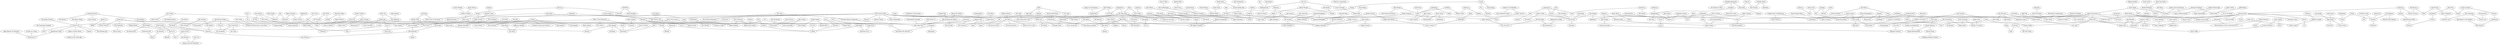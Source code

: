 strict graph layer1 {
	graph [name=layer1];
	node [label="\N"];
	1949	[label=Stereophonics,
		level=2,
		weight=766218.0];
	2357	[label=Travis,
		level=2,
		weight=871865.0];
	1949 -- 2357	[level=2,
		weight=90.0];
	2221	[label="The Pussycat Dolls",
		weight=538598.0];
	108	[label=Anastacia,
		weight=391929.0];
	2221 -- 108	[level=1,
		weight=90.0];
	358	[label="Britney Spears",
		level=1,
		weight=1022718.0];
	2221 -- 358	[level=1,
		weight=90.0];
	253	[label=Beyoncé,
		level=2,
		weight=806626.0];
	2221 -- 253	[level=1,
		weight=90.0];
	1730	[label=Rihanna,
		level=1,
		weight=990964.0];
	2221 -- 1730	[level=1,
		weight=90.0];
	1508	[label="Nelly Furtado",
		level=1,
		weight=1092709.0];
	2221 -- 1508	[level=1,
		weight=90.0];
	1164	[label="Katy Perry",
		level=2,
		weight=573653.0];
	2221 -- 1164	[level=1,
		weight=90.0];
	1642	[label=Pink,
		level=2,
		weight=748518.0];
	2221 -- 1642	[level=1,
		weight=90.0];
	1498	[label="Natasha Bedingfield",
		level=2,
		weight=634312.0];
	2221 -- 1498	[level=1,
		weight=90.0];
	1581	[label="P!nk",
		weight=293683.0];
	2221 -- 1581	[level=1,
		weight=90.0];
	1218	[label="Lady GaGa",
		weight=461534.0];
	2221 -- 1218	[level=1,
		weight=90.0];
	1181	[label="Keri Hilson",
		weight=102343.0];
	2221 -- 1181	[level=1,
		weight=90.0];
	1143	[label="Justin Timberlake",
		level=1,
		weight=972050.0];
	2221 -- 1143	[level=1,
		weight=90.0];
	1474	[label=Muse,
		level=1,
		weight=1629255.0];
	1648	[label=Placebo,
		level=1,
		weight=1310676.0];
	1474 -- 1648	[level=1,
		weight=90.0];
	341	[label="Boys Noize",
		weight=207586.0];
	1442	[label=Modeselektor,
		weight=137860.0];
	341 -- 1442	[level=1,
		weight=90.0];
	390	[label="Calvin Harris",
		weight=264959.0];
	341 -- 390	[level=1,
		weight=90.0];
	1297	[label="Lou Reed",
		level=2,
		weight=592004.0];
	1601	[label="Patti Smith",
		weight=301715.0];
	1297 -- 1601	[level=2,
		weight=90.0];
	600	[label="Dexter Gordon",
		weight=123712.0];
	1092	[label="John Coltrane",
		weight=378942.0];
	600 -- 1092	[level=2,
		weight=90.0];
	1935	[label="Stan Getz",
		weight=206505.0];
	600 -- 1935	[level=2,
		weight=90.0];
	1489	[label="N*E*R*D",
		weight=460984.0];
	882	[label="Gnarls Barkley",
		level=2,
		weight=658504.0];
	1489 -- 882	[level=2,
		weight=90.0];
	1637	[label=Pharrell,
		weight=193144.0];
	1489 -- 1637	[level=2,
		weight=90.0];
	1028	[label="James Blunt",
		level=2,
		weight=873851.0];
	1417	[label=Mika,
		level=2,
		weight=692106.0];
	1028 -- 1417	[level=2,
		weight=90.0];
	1349	[label="Maroon 5",
		level=1,
		weight=1083002.0];
	1028 -- 1349	[level=2,
		weight=90.0];
	2402	[label="Van Morrison",
		level=2,
		weight=650090.0];
	1505	[label="Neil Young",
		level=2,
		weight=675838.0];
	2402 -- 1505	[level=2,
		weight=90.0];
	312	[label="Bob Dylan",
		level=1,
		weight=1228317.0];
	2402 -- 312	[level=1,
		weight=90.0];
	323	[label="Bonnie Raitt",
		weight=156706.0];
	2402 -- 323	[level=1,
		weight=90.0];
	1580	[label="Ozzy Osbourne",
		level=2,
		weight=616696.0];
	278	[label="Black Label Society",
		weight=240041.0];
	1580 -- 278	[level=2,
		weight=90.0];
	281	[label="Black Sabbath",
		level=2,
		weight=875812.0];
	1580 -- 281	[level=2,
		weight=90.0];
	2449	[label="will.i.am",
		weight=152853.0];
	782	[label=Fergie,
		level=2,
		weight=624584.0];
	2449 -- 782	[level=2,
		weight=90.0];
	2449 -- 1637	[level=2,
		weight=90.0];
	1546	[label="Nouvelle Vague",
		weight=442788.0];
	226	[label="Bebel Gilberto",
		weight=276618.0];
	1546 -- 226	[level=2,
		weight=90.0];
	395	[label=Camille,
		weight=202716.0];
	1546 -- 395	[level=2,
		weight=90.0];
	349	[label="Breaking Benjamin",
		level=2,
		weight=568249.0];
	548	[label=Daughtry,
		weight=206038.0];
	349 -- 548	[level=1,
		weight=90.0];
	621	[label=Disturbed,
		level=2,
		weight=737699.0];
	349 -- 621	[level=1,
		weight=90.0];
	14	[label="30 Seconds to Mars",
		level=2,
		weight=723734.0];
	349 -- 14	[level=2,
		weight=90.0];
	1589	[label=Pantera,
		level=2,
		weight=552590.0];
	1589 -- 278	[level=2,
		weight=90.0];
	1084	[label="Joe Cocker",
		weight=419628.0];
	455	[label="Chris Rea",
		weight=230694.0];
	1084 -- 455	[level=1,
		weight=90.0];
	2237	[label="The Rolling Stones",
		level=1,
		weight=1461018.0];
	1084 -- 2237	[level=1,
		weight=90.0];
	616	[label="Dire Straits",
		level=2,
		weight=848984.0];
	1084 -- 616	[level=2,
		weight=90.0];
	2491	[label="Zoot Woman",
		weight=129361.0];
	1285	[label="Lo-Fi-Fnk",
		weight=147035.0];
	2491 -- 1285	[level=2,
		weight=90.0];
	741	[label="Erlend Øye",
		weight=175918.0];
	2491 -- 741	[level=2,
		weight=90.0];
	2275	[label="The Undertones",
		weight=159626.0];
	2258	[label="The Stranglers",
		weight=307861.0];
	2275 -- 2258	[level=1,
		weight=90.0];
	2092	[label="The Clash",
		level=1,
		weight=1019250.0];
	2275 -- 2092	[level=1,
		weight=90.0];
	1101	[label="John Mayer",
		level=2,
		weight=788419.0];
	1142	[label="Justin Nozuka",
		weight=107972.0];
	1101 -- 1142	[level=2,
		weight=70.0];
	2489	[label="Zero 7",
		level=2,
		weight=784822.0];
	1848	[label=Sia,
		level=2,
		weight=548364.0];
	2489 -- 1848	[level=2,
		weight=90.0];
	1643	[label="Pink Floyd",
		level=1,
		weight=1362391.0];
	2120	[label="The Doors",
		level=1,
		weight=1209838.0];
	1643 -- 2120	[level=1,
		weight=90.0];
	290	[label="blink-182",
		level=1,
		weight=1110300.0];
	2478	[label=Yellowcard,
		level=2,
		weight=638817.0];
	290 -- 2478	[level=1,
		weight=90.0];
	2201	[label="The Offspring",
		level=1,
		weight=1081707.0];
	290 -- 2201	[level=1,
		weight=90.0];
	1657	[label=Portishead,
		level=1,
		weight=1005250.0];
	2014	[label=Télépopmusik,
		weight=477590.0];
	1657 -- 2014	[level=1,
		weight=90.0];
	1541	[label="Norah Jones",
		level=1,
		weight=904642.0];
	496	[label="Corinne Bailey Rae",
		weight=468718.0];
	1541 -- 496	[level=1,
		weight=90.0];
	601	[label="Diana Krall",
		weight=434828.0];
	1541 -- 601	[level=2,
		weight=90.0];
	2085	[label="The Cardigans",
		level=2,
		weight=804033.0];
	1496	[label="Natalie Imbruglia",
		level=2,
		weight=556836.0];
	2085 -- 1496	[level=2,
		weight=70.0];
	2328	[label="Tina Turner",
		weight=366221.0];
	108 -- 2328	[level=1,
		weight=90.0];
	919	[label="Gus Gus",
		weight=250162.0];
	1704	[label="Róisín Murphy",
		weight=218622.0];
	919 -- 1704	[level=1,
		weight=90.0];
	919 -- 2014	[level=1,
		weight=90.0];
	909	[label="Groove Armada",
		level=2,
		weight=691987.0];
	919 -- 909	[level=1,
		weight=90.0];
	584	[label=Delerium,
		weight=386388.0];
	727	[label=Enigma,
		weight=522554.0];
	584 -- 727	[level=2,
		weight=90.0];
	2450	[label="William Orbit",
		weight=174442.0];
	584 -- 2450	[level=2,
		weight=90.0];
	1315	[label="Machine Head",
		weight=314244.0];
	1396	[label=Metallica,
		level=1,
		weight=1334527.0];
	1315 -- 1396	[level=1,
		weight=90.0];
	776	[label="Fear Factory",
		weight=307880.0];
	1315 -- 776	[level=1,
		weight=90.0];
	2196	[label="The Music",
		weight=190820.0];
	583	[label=Delays,
		weight=163965.0];
	2196 -- 583	[level=1,
		weight=90.0];
	2281	[label="The Verve",
		level=1,
		weight=923596.0];
	2196 -- 2281	[level=1,
		weight=90.0];
	1855	[label="Simon & Garfunkel",
		level=1,
		weight=945402.0];
	1610	[label="Paul Simon",
		weight=432872.0];
	1855 -- 1610	[level=1,
		weight=90.0];
	1193	[label="Kings of Convenience",
		level=2,
		weight=549526.0];
	1193 -- 741	[level=2,
		weight=90.0];
	546	[label="Dashboard Confessional",
		level=2,
		weight=670986.0];
	1818	[label="Secondhand Serenade",
		weight=124425.0];
	546 -- 1818	[level=2,
		weight=90.0];
	1986	[label=Supergrass,
		weight=485340.0];
	1674	[label=Pulp,
		weight=506107.0];
	1986 -- 1674	[level=2,
		weight=90.0];
	890	[label=Gomez,
		weight=267407.0];
	1986 -- 890	[level=1,
		weight=90.0];
	307	[label=Blur,
		level=1,
		weight=1219073.0];
	1986 -- 307	[level=1,
		weight=90.0];
	970	[label="Hot Hot Heat",
		level=2,
		weight=559139.0];
	2432	[label="We Are Scientists",
		level=2,
		weight=638660.0];
	970 -- 2432	[level=2,
		weight=90.0];
	1964	[label="Stone Temple Pilots",
		level=2,
		weight=579745.0];
	74	[label="Alice in Chains",
		level=2,
		weight=629040.0];
	1964 -- 74	[level=2,
		weight=90.0];
	506	[label=Cream,
		level=2,
		weight=651068.0];
	1055	[label="Jefferson Airplane",
		weight=542912.0];
	506 -- 1055	[level=1,
		weight=90.0];
	2296	[label="The Yardbirds",
		weight=344095.0];
	506 -- 2296	[level=1,
		weight=90.0];
	1071	[label="Jimi Hendrix",
		level=1,
		weight=1088057.0];
	506 -- 1071	[level=1,
		weight=90.0];
	508	[label="Creedence Clearwater Revival",
		level=2,
		weight=809196.0];
	506 -- 508	[level=2,
		weight=90.0];
	739	[label="Eric Clapton",
		level=1,
		weight=989627.0];
	506 -- 739	[level=1,
		weight=90.0];
	1241	[label="Led Zeppelin",
		level=1,
		weight=1267330.0];
	506 -- 1241	[level=1,
		weight=90.0];
	1647	[label="PJ Harvey",
		level=2,
		weight=711575.0];
	2346	[label="Tori Amos",
		level=2,
		weight=698337.0];
	1647 -- 2346	[level=2,
		weight=90.0];
	798	[label="Fleetwood Mac",
		level=2,
		weight=675635.0];
	943	[label=Heart,
		weight=330911.0];
	798 -- 943	[level=2,
		weight=90.0];
	2292	[label="The Who",
		level=1,
		weight=1115061.0];
	2292 -- 2296	[level=1,
		weight=90.0];
	579	[label="Def Leppard",
		weight=386528.0];
	1810	[label=Scorpions,
		level=2,
		weight=597146.0];
	579 -- 1810	[level=2,
		weight=90.0];
	321	[label="Bon Jovi",
		level=2,
		weight=858344.0];
	579 -- 321	[level=1,
		weight=90.0];
	41	[label=Aerosmith,
		level=1,
		weight=1167673.0];
	579 -- 41	[level=1,
		weight=90.0];
	654	[label=Dragonette,
		weight=138001.0];
	2271	[label="The Ting Tings",
		level=2,
		weight=553469.0];
	654 -- 2271	[level=2,
		weight=90.0];
	654 -- 1285	[level=2,
		weight=90.0];
	2132	[label="The Feeling",
		weight=291405.0];
	87	[label=Alphabeat,
		weight=204174.0];
	2132 -- 87	[level=1,
		weight=90.0];
	2300	[label="The Zutons",
		weight=418529.0];
	2132 -- 2300	[level=1,
		weight=90.0];
	2474	[label="Yeah Yeah Yeahs",
		level=1,
		weight=991497.0];
	294	[label="Blonde Redhead",
		weight=405217.0];
	2474 -- 294	[level=1,
		weight=90.0];
	689	[label=Eels,
		level=2,
		weight=717871.0];
	689 -- 890	[level=2,
		weight=90.0];
	2079	[label="The Bravery",
		level=2,
		weight=603476.0];
	293	[label="Bloc Party",
		level=1,
		weight=1280409.0];
	2079 -- 293	[level=2,
		weight=90.0];
	1363	[label="Matchbox Twenty",
		level=2,
		weight=570024.0];
	1363 -- 1349	[level=2,
		weight=90.0];
	1278	[label=Live,
		weight=509553.0];
	1363 -- 1278	[level=2,
		weight=90.0];
	1706	[label=Reamonn,
		weight=196349.0];
	1248	[label="Lenny Kravitz",
		level=2,
		weight=800370.0];
	1706 -- 1248	[level=1,
		weight=90.0];
	1269	[label=Liquido,
		weight=114913.0];
	1706 -- 1269	[level=1,
		weight=90.0];
	1983	[label="Sunrise Avenue",
		weight=181985.0];
	1706 -- 1983	[level=1,
		weight=90.0];
	861	[label="George Harrison",
		weight=399119.0];
	1098	[label="John Lennon",
		level=2,
		weight=850977.0];
	861 -- 1098	[level=2,
		weight=90.0];
	2193	[label="The Monkees",
		weight=273656.0];
	861 -- 2193	[level=1,
		weight=90.0];
	2058	[label="The Beatles",
		level=1,
		weight=1711020.0];
	861 -- 2058	[level=1,
		weight=90.0];
	2309	[label="Thom Yorke",
		weight=371639.0];
	2309 -- 1442	[level=1,
		weight=50.0];
	1686	[label=Radiohead,
		level=1,
		weight=2082607.0];
	2309 -- 1686	[level=1,
		weight=90.0];
	2438	[label="We The Kings",
		weight=128642.0];
	2039	[label="The Academy Is...",
		weight=327750.0];
	2438 -- 2039	[level=2,
		weight=90.0];
	2093	[label="The Click Five",
		weight=111724.0];
	2438 -- 2093	[level=2,
		weight=90.0];
	2171	[label="The Kinks",
		level=2,
		weight=815953.0];
	2083	[label="The Byrds",
		weight=436385.0];
	2171 -- 2083	[level=2,
		weight=90.0];
	1243	[label=Leftfield,
		weight=365785.0];
	1486	[label=Mylo,
		weight=420371.0];
	1243 -- 1486	[level=2,
		weight=90.0];
	1243 -- 2450	[level=2,
		weight=90.0];
	319	[label="Boney M.",
		weight=251367.0];
	27	[label=ABBA,
		level=2,
		weight=629716.0];
	319 -- 27	[level=2,
		weight=90.0];
	646	[label="Donna Summer",
		weight=285175.0];
	319 -- 646	[level=2,
		weight=90.0];
	2501	[label="Erik Satie",
		weight=233112.0];
	2498	[label="Claude Debussy",
		weight=283295.0];
	2501 -- 2498	[level=2,
		weight=90.0];
	2496	[label="Arvo Pärt",
		weight=126040.0];
	2501 -- 2496	[level=2,
		weight=90.0];
	494	[label=Coolio,
		weight=222397.0];
	448	[label=Chingy,
		weight=188408.0];
	494 -- 448	[level=1,
		weight=90.0];
	525	[label=D12,
		weight=242564.0];
	494 -- 525	[level=1,
		weight=90.0];
	1890	[label="Snoop Dogg",
		level=2,
		weight=617991.0];
	494 -- 1890	[level=2,
		weight=90.0];
	523	[label="Cyndi Lauper",
		weight=518039.0];
	1598	[label="Pat Benatar",
		weight=254208.0];
	523 -- 1598	[level=2,
		weight=90.0];
	2054	[label="The B-52's",
		weight=307010.0];
	523 -- 2054	[level=1,
		weight=90.0];
	436	[label=Cher,
		weight=373372.0];
	523 -- 436	[level=1,
		weight=90.0];
	275	[label="Black Eyed Peas",
		level=1,
		weight=957174.0];
	782 -- 275	[level=1,
		weight=90.0];
	782 -- 1508	[level=1,
		weight=90.0];
	1598 -- 943	[level=2,
		weight=90.0];
	2476	[label=Yelle,
		weight=229386.0];
	2476 -- 2271	[level=2,
		weight=90.0];
	2419	[label="Vive la Fête",
		weight=159884.0];
	2476 -- 2419	[level=2,
		weight=90.0];
	397	[label=Candlebox,
		weight=129066.0];
	397 -- 74	[level=2,
		weight=90.0];
	487	[label="Collective Soul",
		weight=380646.0];
	397 -- 487	[level=2,
		weight=90.0];
	917	[label=Guru,
		weight=125171.0];
	850	[label="Gang Starr",
		weight=267576.0];
	917 -- 850	[level=2,
		weight=90.0];
	2390	[label=Us3,
		weight=147112.0];
	917 -- 2390	[level=2,
		weight=90.0];
	1567	[label=OneRepublic,
		weight=293660.0];
	548 -- 1567	[level=1,
		weight=90.0];
	2312	[label="Three Days Grace",
		level=2,
		weight=560425.0];
	548 -- 2312	[level=2,
		weight=90.0];
	1941	[label="Static-X",
		weight=424407.0];
	1941 -- 621	[level=1,
		weight=90.0];
	1941 -- 776	[level=1,
		weight=90.0];
	1421	[label="Miles Davis",
		level=2,
		weight=609610.0];
	1092 -- 1421	[level=2,
		weight=90.0];
	1909	[label="Soul Asylum",
		weight=197627.0];
	2342	[label=Tonic,
		weight=204494.0];
	1909 -- 2342	[level=1,
		weight=90.0];
	1459	[label="Mother Love Bone",
		weight=119833.0];
	1909 -- 1459	[level=1,
		weight=90.0];
	1443	[label="Modest Mouse",
		level=1,
		weight=1082498.0];
	2242	[label="The Shins",
		level=1,
		weight=1074793.0];
	1443 -- 2242	[level=1,
		weight=90.0];
	1535	[label=Nirvana,
		level=1,
		weight=1686815.0];
	963	[label=Hole,
		weight=360592.0];
	1535 -- 963	[level=1,
		weight=90.0];
	234	[label="Belle and Sebastian",
		level=2,
		weight=830911.0];
	2186	[label="The Magic Numbers",
		weight=311402.0];
	234 -- 2186	[level=2,
		weight=90.0];
	650	[label=Donovan,
		weight=329147.0];
	2083 -- 650	[level=2,
		weight=90.0];
	809	[label="Fool's Garden",
		weight=182806.0];
	809 -- 2357	[level=1,
		weight=90.0];
	672	[label="Eagle-Eye Cherry",
		weight=300539.0];
	809 -- 672	[level=1,
		weight=90.0];
	1832	[label=Shakira,
		level=2,
		weight=599218.0];
	1058	[label="Jennifer Lopez",
		level=2,
		weight=570845.0];
	1832 -- 1058	[level=2,
		weight=90.0];
	171	[label="Astrud Gilberto",
		weight=230331.0];
	1935 -- 171	[level=2,
		weight=90.0];
	810	[label=Foreigner,
		weight=450712.0];
	977	[label="Huey Lewis & The News",
		weight=153295.0];
	810 -- 977	[level=2,
		weight=90.0];
	301	[label="Blue Öyster Cult",
		weight=371161.0];
	810 -- 301	[level=2,
		weight=90.0];
	1663	[label=Prince,
		level=2,
		weight=664339.0];
	1248 -- 1663	[level=2,
		weight=90.0];
	1822	[label=Semisonic,
		weight=313910.0];
	1248 -- 1822	[level=1,
		weight=90.0];
	1716	[label="R.E.M.",
		level=1,
		weight=1314084.0];
	1248 -- 1716	[level=1,
		weight=90.0];
	1839	[label="Sheryl Crow",
		level=2,
		weight=605660.0];
	1248 -- 1839	[level=1,
		weight=90.0];
	1248 -- 672	[level=1,
		weight=90.0];
	1248 -- 487	[level=2,
		weight=90.0];
	499	[label="Counting Crows",
		level=1,
		weight=898958.0];
	1248 -- 499	[level=1,
		weight=90.0];
	895	[label="Goo Goo Dolls",
		level=2,
		weight=854056.0];
	1248 -- 895	[level=2,
		weight=90.0];
	507	[label=Creed,
		level=2,
		weight=566764.0];
	1248 -- 507	[level=1,
		weight=90.0];
	2291	[label="The White Stripes",
		level=1,
		weight=1242635.0];
	698	[label="Electric Six",
		weight=228070.0];
	2291 -- 698	[level=1,
		weight=90.0];
	2215	[label="The Postal Service",
		level=1,
		weight=968206.0];
	2242 -- 2215	[level=1,
		weight=90.0];
	2112	[label="The Decemberists",
		level=2,
		weight=715277.0];
	2242 -- 2112	[level=2,
		weight=90.0];
	2393	[label="Vampire Weekend",
		weight=407130.0];
	2242 -- 2393	[level=1,
		weight=90.0];
	567	[label="Death Cab for Cutie",
		level=1,
		weight=1315656.0];
	2242 -- 567	[level=1,
		weight=90.0];
	1927	[label=Spoon,
		level=2,
		weight=650752.0];
	2242 -- 1927	[level=2,
		weight=90.0];
	854	[label="Gary Moore",
		weight=264699.0];
	854 -- 455	[level=2,
		weight=90.0];
	2493	[label="ZZ Top",
		weight=523070.0];
	854 -- 2493	[level=2,
		weight=90.0];
	1690	[label=Rainbow,
		weight=309223.0];
	854 -- 1690	[level=2,
		weight=90.0];
	1785	[label="Sam Sparro",
		weight=156086.0];
	1785 -- 1218	[level=1,
		weight=90.0];
	1785 -- 390	[level=1,
		weight=90.0];
	1264	[label="Limp Bizkit",
		level=2,
		weight=809599.0];
	1591	[label="Papa Roach",
		level=2,
		weight=780535.0];
	1264 -- 1591	[level=2,
		weight=90.0];
	1029	[label="James Brown",
		level=2,
		weight=595105.0];
	153	[label="Aretha Franklin",
		level=2,
		weight=642451.0];
	1029 -- 153	[level=2,
		weight=90.0];
	164	[label="Ashlee Simpson",
		weight=469115.0];
	164 -- 1498	[level=2,
		weight=90.0];
	1773	[label="Ryan Cabrera",
		weight=152977.0];
	164 -- 1773	[level=2,
		weight=90.0];
	613	[label=Dio,
		weight=324642.0];
	613 -- 1690	[level=2,
		weight=90.0];
	1335	[label=Manowar,
		weight=287888.0];
	613 -- 1335	[level=2,
		weight=90.0];
	1788	[label=Santogold,
		weight=240761.0];
	2271 -- 1788	[level=2,
		weight=90.0];
	1219	[label=Ladyhawke,
		weight=189872.0];
	2271 -- 1219	[level=1,
		weight=90.0];
	277	[label="Black Kids",
		weight=255363.0];
	2271 -- 277	[level=1,
		weight=90.0];
	1404	[label=MGMT,
		level=2,
		weight=714327.0];
	2271 -- 1404	[level=1,
		weight=90.0];
	1519	[label="New Young Pony Club",
		weight=288467.0];
	2271 -- 1519	[level=2,
		weight=90.0];
	2271 -- 1164	[level=1,
		weight=90.0];
	401	[label="Cansei de Ser Sexy",
		weight=253631.0];
	2271 -- 401	[level=2,
		weight=90.0];
	1973	[label=Sublime,
		level=2,
		weight=664300.0];
	1876	[label="Slightly Stoopid",
		weight=161681.0];
	1973 -- 1876	[level=2,
		weight=90.0];
	602	[label="Diana Ross",
		weight=266181.0];
	900	[label="Grace Jones",
		weight=133765.0];
	602 -- 900	[level=1,
		weight=90.0];
	2265	[label="The Supremes",
		weight=222145.0];
	602 -- 2265	[level=2,
		weight=90.0];
	602 -- 2328	[level=1,
		weight=90.0];
	602 -- 646	[level=2,
		weight=90.0];
	1058 -- 1508	[level=2,
		weight=90.0];
	1692	[label=Ramones,
		level=2,
		weight=757401.0];
	1518	[label="New York Dolls",
		weight=150541.0];
	1692 -- 1518	[level=2,
		weight=70.0];
	1292	[label=Lostprophets,
		level=2,
		weight=636420.0];
	1320	[label="Madina Lake",
		weight=110233.0];
	1292 -- 1320	[level=2,
		weight=90.0];
	531	[label="Damien Rice",
		level=2,
		weight=765745.0];
	556	[label="David Gray",
		level=2,
		weight=553719.0];
	531 -- 556	[level=2,
		weight=90.0];
	2277	[label="The Used",
		weight=533923.0];
	2231	[label="The Red Jumpsuit Apparatus",
		weight=285699.0];
	2277 -- 2231	[level=1,
		weight=90.0];
	1484	[label="My Chemical Romance",
		level=1,
		weight=928094.0];
	2277 -- 1484	[level=1,
		weight=90.0];
	1458	[label=Motörhead,
		weight=536711.0];
	1011	[label="Iron Maiden",
		level=2,
		weight=836037.0];
	1458 -- 1011	[level=2,
		weight=90.0];
	1458 -- 281	[level=2,
		weight=90.0];
	2225	[label="The Rakes",
		weight=415609.0];
	2225 -- 293	[level=1,
		weight=90.0];
	821	[label="Franz Ferdinand",
		level=1,
		weight=1483084.0];
	2225 -- 821	[level=1,
		weight=90.0];
	1055 -- 2120	[level=1,
		weight=90.0];
	453	[label="Chris de Burgh",
		weight=194755.0];
	455 -- 453	[level=1,
		weight=90.0];
	455 -- 739	[level=1,
		weight=90.0];
	819	[label="Frankie Goes to Hollywood",
		weight=241743.0];
	669	[label="Duran Duran",
		level=2,
		weight=644639.0];
	819 -- 669	[level=2,
		weight=90.0];
	749	[label=Eurythmics,
		weight=537321.0];
	819 -- 749	[level=2,
		weight=90.0];
	1713	[label="Regina Spektor",
		level=2,
		weight=689251.0];
	792	[label="Fiona Apple",
		level=2,
		weight=652836.0];
	1713 -- 792	[level=2,
		weight=90.0];
	1618	[label="Pearl Jam",
		level=1,
		weight=1059832.0];
	1618 -- 1459	[level=1,
		weight=90.0];
	1577	[label=OutKast,
		level=2,
		weight=804335.0];
	1305	[label=Ludacris,
		weight=423907.0];
	1577 -- 1305	[level=2,
		weight=90.0];
	1257	[label=Lifehouse,
		level=2,
		weight=626378.0];
	1257 -- 1567	[level=2,
		weight=90.0];
	1405	[label="M.I.A.",
		level=2,
		weight=563873.0];
	1788 -- 1405	[level=2,
		weight=90.0];
	76	[label="Alicia Keys",
		level=2,
		weight=747095.0];
	76 -- 253	[level=2,
		weight=90.0];
	1316	[label="Macy Gray",
		weight=330149.0];
	76 -- 1316	[level=2,
		weight=90.0];
	1524	[label=Nickelback,
		level=1,
		weight=968277.0];
	1524 -- 507	[level=1,
		weight=90.0];
	1650	[label="Plain White T's",
		level=2,
		weight=579664.0];
	339	[label="Boys Like Girls",
		weight=282131.0];
	1650 -- 339	[level=2,
		weight=90.0];
	1981	[label="Sum 41",
		level=2,
		weight=781181.0];
	2478 -- 1981	[level=1,
		weight=90.0];
	892	[label="Good Charlotte",
		level=2,
		weight=710957.0];
	2478 -- 892	[level=2,
		weight=90.0];
	964	[label=Hoobastank,
		level=2,
		weight=713239.0];
	2478 -- 964	[level=2,
		weight=90.0];
	2478 -- 339	[level=1,
		weight=90.0];
	830	[label="Frou Frou",
		level=2,
		weight=640714.0];
	1056	[label=Jem,
		weight=484415.0];
	830 -- 1056	[level=2,
		weight=90.0];
	1512	[label="Neutral Milk Hotel",
		level=2,
		weight=548340.0];
	1555	[label="of Montreal",
		level=2,
		weight=555182.0];
	1512 -- 1555	[level=2,
		weight=90.0];
	2410	[label="Veruca Salt",
		weight=124495.0];
	1653	[label=Poe,
		weight=170106.0];
	2410 -- 1653	[level=1,
		weight=90.0];
	2410 -- 963	[level=1,
		weight=90.0];
	1878	[label=Slipknot,
		level=2,
		weight=739871.0];
	621 -- 1878	[level=2,
		weight=70.0];
	1352	[label="Martha Wainwright",
		weight=207931.0];
	1077	[label="Joan as Police Woman",
		weight=100072.0];
	1352 -- 1077	[level=2,
		weight=90.0];
	1768	[label="Rufus Wainwright",
		level=2,
		weight=589827.0];
	1352 -- 1768	[level=2,
		weight=90.0];
	2137	[label="The Fratellis",
		level=2,
		weight=621001.0];
	2137 -- 2300	[level=2,
		weight=90.0];
	2212	[label="The Police",
		level=1,
		weight=957227.0];
	2218	[label="The Pretenders",
		weight=369737.0];
	2212 -- 2218	[level=1,
		weight=90.0];
	1961	[label=Sting,
		level=2,
		weight=760579.0];
	2212 -- 1961	[level=2,
		weight=90.0];
	1047	[label="Jay-Z",
		level=2,
		weight=638981.0];
	764	[label=Fabolous,
		weight=216202.0];
	1047 -- 764	[level=1,
		weight=90.0];
	1151	[label="Kanye West",
		level=1,
		weight=1023445.0];
	1047 -- 1151	[level=1,
		weight=90.0];
	1544	[label="Notorious B.I.G.",
		weight=400668.0];
	850 -- 1544	[level=2,
		weight=90.0];
	1939	[label=Starship,
		weight=145981.0];
	325	[label="Bonnie Tyler",
		weight=295469.0];
	1939 -- 325	[level=2,
		weight=90.0];
	1939 -- 977	[level=2,
		weight=90.0];
	2391	[label=Usher,
		level=2,
		weight=546757.0];
	2391 -- 1143	[level=2,
		weight=90.0];
	820	[label="Frank Sinatra",
		level=2,
		weight=805246.0];
	1409	[label="Michael Bublé",
		weight=462278.0];
	820 -- 1409	[level=2,
		weight=90.0];
	132	[label="Annie Lennox",
		weight=363635.0];
	454	[label="Chris Isaak",
		weight=294773.0];
	132 -- 454	[level=1,
		weight=90.0];
	132 -- 749	[level=1,
		weight=90.0];
	1793	[label="Sarah McLachlan",
		level=2,
		weight=691754.0];
	132 -- 1793	[level=1,
		weight=90.0];
	1429	[label="Mint Royale",
		weight=109590.0];
	1429 -- 1486	[level=1,
		weight=90.0];
	2088	[label="The Chemical Brothers",
		level=1,
		weight=1033623.0];
	1429 -- 2088	[level=1,
		weight=90.0];
	767	[label=Faithless,
		level=2,
		weight=732138.0];
	1738	[label="Rob Dougan",
		weight=276013.0];
	767 -- 1738	[level=2,
		weight=90.0];
	213	[label="Basement Jaxx",
		level=2,
		weight=580544.0];
	767 -- 213	[level=2,
		weight=90.0];
	1977	[label=Sugababes,
		level=2,
		weight=580581.0];
	131	[label=Annie,
		weight=259435.0];
	1977 -- 131	[level=2,
		weight=90.0];
	1977 -- 87	[level=1,
		weight=90.0];
	1977 -- 1581	[level=1,
		weight=90.0];
	2218 -- 749	[level=1,
		weight=90.0];
	801	[label="Flo Rida",
		weight=152190.0];
	448 -- 801	[level=1,
		weight=90.0];
	2003	[label="Taking Back Sunday",
		level=2,
		weight=597935.0];
	2003 -- 2039	[level=2,
		weight=90.0];
	1313	[label=M83,
		weight=493679.0];
	520	[label="Cut Copy",
		weight=416442.0];
	1313 -- 520	[level=1,
		weight=90.0];
	1445	[label=Mogwai,
		level=2,
		weight=582879.0];
	1313 -- 1445	[level=2,
		weight=90.0];
	1849	[label="Sigur Rós",
		level=1,
		weight=941380.0];
	1313 -- 1849	[level=1,
		weight=90.0];
	575	[label="Deep Purple",
		level=2,
		weight=848986.0];
	575 -- 1690	[level=2,
		weight=90.0];
	502	[label="Craig Armstrong",
		weight=217536.0];
	1738 -- 502	[level=2,
		weight=90.0];
	520 -- 1219	[level=1,
		weight=90.0];
	1146	[label="Kaiser Chiefs",
		level=1,
		weight=1069671.0];
	1146 -- 2300	[level=1,
		weight=90.0];
	2153	[label="The Hives",
		level=2,
		weight=696320.0];
	1146 -- 2153	[level=2,
		weight=90.0];
	58	[label="Alanis Morissette",
		level=2,
		weight=881375.0];
	792 -- 58	[level=1,
		weight=90.0];
	780	[label=Feist,
		level=1,
		weight=913399.0];
	792 -- 780	[level=1,
		weight=90.0];
	419	[label="Cat Power",
		level=2,
		weight=764373.0];
	792 -- 419	[level=1,
		weight=90.0];
	1615	[label="P. Diddy",
		weight=162745.0];
	764 -- 1615	[level=1,
		weight=90.0];
	1822 -- 698	[level=1,
		weight=90.0];
	2217	[label="The Presidents of the United States of...",
		weight=346805.0];
	1822 -- 2217	[level=1,
		weight=90.0];
	2471	[label="Yael Naim",
		weight=120779.0];
	1209	[label="KT Tunstall",
		level=2,
		weight=684225.0];
	2471 -- 1209	[level=2,
		weight=90.0];
	2471 -- 395	[level=2,
		weight=90.0];
	992	[label="Ike & Tina Turner",
		weight=151924.0];
	992 -- 2328	[level=2,
		weight=90.0];
	747	[label="Etta James",
		weight=331670.0];
	992 -- 747	[level=2,
		weight=90.0];
	2299	[label="The Zombies",
		weight=313245.0];
	2193 -- 2299	[level=1,
		weight=90.0];
	107	[label="Amy Winehouse",
		level=1,
		weight=1006978.0];
	107 -- 496	[level=1,
		weight=90.0];
	139	[label="A Perfect Circle",
		level=2,
		weight=766161.0];
	1000	[label=Incubus,
		level=1,
		weight=1214650.0];
	139 -- 1000	[level=2,
		weight=90.0];
	2344	[label=Tool,
		level=2,
		weight=814482.0];
	139 -- 2344	[level=2,
		weight=90.0];
	2138	[label="The Fray",
		level=2,
		weight=763031.0];
	1567 -- 2138	[level=2,
		weight=90.0];
	1567 -- 1349	[level=1,
		weight=90.0];
	721	[label=Eminem,
		level=1,
		weight=956558.0];
	525 -- 721	[level=1,
		weight=90.0];
	1605	[label="Paula Cole",
		weight=176111.0];
	58 -- 1605	[level=1,
		weight=90.0];
	58 -- 1839	[level=1,
		weight=90.0];
	1860	[label="Sinéad O'Connor",
		weight=431116.0];
	58 -- 1860	[level=2,
		weight=90.0];
	2101	[label="The Cranberries",
		level=1,
		weight=1000991.0];
	58 -- 2101	[level=1,
		weight=50.0];
	58 -- 1581	[level=1,
		weight=90.0];
	58 -- 2346	[level=2,
		weight=90.0];
	58 -- 1793	[level=1,
		weight=90.0];
	273	[label=Björk,
		level=1,
		weight=1069174.0];
	889	[label=Goldfrapp,
		level=1,
		weight=906439.0];
	273 -- 889	[level=1,
		weight=90.0];
	1173	[label="Kelly Clarkson",
		level=2,
		weight=841862.0];
	1173 -- 1349	[level=1,
		weight=90.0];
	1173 -- 1581	[level=1,
		weight=90.0];
	668	[label="Duncan Sheik",
		weight=101168.0];
	1605 -- 668	[level=1,
		weight=90.0];
	1002	[label="Indigo Girls",
		weight=175174.0];
	1605 -- 1002	[level=2,
		weight=90.0];
	1168	[label="k.d. lang",
		weight=123677.0];
	1605 -- 1168	[level=1,
		weight=90.0];
	2352	[label="Tracy Chapman",
		weight=467792.0];
	1605 -- 2352	[level=2,
		weight=90.0];
	2432 -- 2393	[level=2,
		weight=90.0];
	664	[label="Drowning Pool",
		weight=388472.0];
	1780	[label=Saliva,
		weight=316243.0];
	664 -- 1780	[level=2,
		weight=90.0];
	469	[label=Clawfinger,
		weight=141198.0];
	664 -- 469	[level=2,
		weight=90.0];
	11	[label="2Pac",
		level=2,
		weight=562588.0];
	1043	[label="Ja Rule",
		weight=197508.0];
	11 -- 1043	[level=2,
		weight=90.0];
	2229	[label="The Rasmus",
		weight=373522.0];
	959	[label=HIM,
		level=2,
		weight=557403.0];
	2229 -- 959	[level=1,
		weight=90.0];
	2229 -- 1983	[level=1,
		weight=90.0];
	2555	[label="Culcha Candela",
		weight=109017.0];
	2575	[label=Patrice,
		weight=172706.0];
	2555 -- 2575	[level=1,
		weight=90.0];
	2579	[label=Seeed,
		weight=205510.0];
	2555 -- 2579	[level=1,
		weight=90.0];
	2160	[label="The Human League",
		weight=296795.0];
	2380	[label=Ultravox,
		weight=196742.0];
	2160 -- 2380	[level=1,
		weight=90.0];
	2160 -- 900	[level=1,
		weight=90.0];
	1572	[label="Orchestral Manoeuvres in the Dark",
		weight=269229.0];
	2160 -- 1572	[level=2,
		weight=90.0];
	1418	[label="Mike & The Mechanics",
		weight=157135.0];
	857	[label=Genesis,
		weight=530989.0];
	1418 -- 857	[level=2,
		weight=90.0];
	1418 -- 453	[level=2,
		weight=90.0];
	1638	[label="Phil Collins",
		level=2,
		weight=657205.0];
	1418 -- 1638	[level=2,
		weight=90.0];
	1700	[label="Ray Charles",
		level=2,
		weight=603951.0];
	1293	[label="Louis Armstrong",
		level=2,
		weight=609230.0];
	1700 -- 1293	[level=2,
		weight=90.0];
	1700 -- 747	[level=2,
		weight=90.0];
	1221	[label=Ladytron,
		level=2,
		weight=546528.0];
	1221 -- 2419	[level=2,
		weight=90.0];
	2525	[label="Ludwig van Beethoven",
		level=2,
		weight=751321.0];
	2538	[label="Sergei Rachmaninoff",
		weight=216284.0];
	2525 -- 2538	[level=2,
		weight=90.0];
	1342	[label="Marianne Faithfull",
		weight=133106.0];
	1342 -- 1860	[level=2,
		weight=90.0];
	1342 -- 1601	[level=2,
		weight=90.0];
	2107	[label="The Dandy Warhols",
		level=2,
		weight=594006.0];
	2107 -- 698	[level=2,
		weight=90.0];
	2576	[label="Peter Fox",
		weight=100618.0];
	2558	[label=Deichkind,
		weight=145280.0];
	2576 -- 2558	[level=1,
		weight=90.0];
	2576 -- 2579	[level=1,
		weight=90.0];
	2231 -- 339	[level=1,
		weight=90.0];
	2038	[label="The 69 Eyes",
		weight=174859.0];
	2038 -- 959	[level=1,
		weight=90.0];
	2373	[label="Type O Negative",
		weight=195720.0];
	2038 -- 2373	[level=1,
		weight=90.0];
	2324	[label=Timbaland,
		level=2,
		weight=572821.0];
	1318	[label=Madcon,
		weight=109168.0];
	2324 -- 1318	[level=2,
		weight=90.0];
	1066	[label=Jet,
		level=2,
		weight=747836.0];
	2260	[label="The Strokes",
		level=1,
		weight=1231044.0];
	1066 -- 2260	[level=2,
		weight=90.0];
	1733	[label="Rise Against",
		level=2,
		weight=579114.0];
	1733 -- 2201	[level=2,
		weight=90.0];
	2342 -- 668	[level=1,
		weight=90.0];
	831	[label=Fuel,
		weight=373212.0];
	2342 -- 831	[level=2,
		weight=90.0];
	826	[label="Friendly Fires",
		weight=156331.0];
	1219 -- 826	[level=1,
		weight=90.0];
	56	[label=Akon,
		level=2,
		weight=589097.0];
	56 -- 801	[level=2,
		weight=90.0];
	1673	[label="Puff Daddy",
		weight=112582.0];
	1673 -- 1544	[level=2,
		weight=90.0];
	1673 -- 1615	[level=2,
		weight=90.0];
	2374	[label=U2,
		level=1,
		weight=1652408.0];
	1716 -- 2374	[level=1,
		weight=50.0];
	138	[label="Antony and the Johnsons",
		weight=334464.0];
	138 -- 1077	[level=2,
		weight=90.0];
	138 -- 419	[level=2,
		weight=90.0];
	287	[label="Blind Guardian",
		weight=339213.0];
	1902	[label="Sonata Arctica",
		weight=349647.0];
	287 -- 1902	[level=2,
		weight=90.0];
	287 -- 1335	[level=2,
		weight=90.0];
	2057	[label="The Beach Boys",
		level=1,
		weight=902412.0];
	2299 -- 2057	[level=1,
		weight=90.0];
	2299 -- 650	[level=1,
		weight=90.0];
	2500	[label="Edvard Grieg",
		weight=250961.0];
	2498 -- 2500	[level=2,
		weight=90.0];
	2498 -- 2538	[level=2,
		weight=90.0];
	1914	[label=Soundgarden,
		level=2,
		weight=650323.0];
	1459 -- 1914	[level=2,
		weight=90.0];
	529	[label="Daft Punk",
		level=1,
		weight=1213634.0];
	529 -- 1486	[level=1,
		weight=90.0];
	2554	[label=Clueso,
		weight=145163.0];
	2558 -- 2554	[level=1,
		weight=90.0];
	2282	[label="The Verve Pipe",
		weight=171136.0];
	668 -- 2282	[level=1,
		weight=90.0];
	2174	[label="The Knife",
		level=2,
		weight=562406.0];
	513	[label="Crystal Castles",
		weight=334239.0];
	2174 -- 513	[level=2,
		weight=70.0];
	734	[label=Enya,
		level=2,
		weight=610123.0];
	727 -- 734	[level=2,
		weight=90.0];
	2381	[label="Uncle Tupelo",
		weight=121825.0];
	1304	[label="Lucinda Williams",
		weight=159513.0];
	2381 -- 1304	[level=2,
		weight=90.0];
	2447	[label=Wilco,
		level=2,
		weight=592002.0];
	2381 -- 2447	[level=2,
		weight=90.0];
	364	[label="Bryan Adams",
		level=2,
		weight=702695.0];
	364 -- 321	[level=2,
		weight=90.0];
	1689	[label="Rage Against the Machine",
		level=1,
		weight=1145249.0];
	2027	[label="Tenacious D",
		level=2,
		weight=688606.0];
	1689 -- 2027	[level=1,
		weight=90.0];
	1200	[label=Klaxons,
		weight=511333.0];
	1200 -- 401	[level=2,
		weight=90.0];
	1200 -- 513	[level=2,
		weight=90.0];
	906	[label="Green Day",
		level=1,
		weight=1471585.0];
	1981 -- 906	[level=1,
		weight=90.0];
	1312	[label="Lynyrd Skynyrd",
		level=2,
		weight=710355.0];
	2493 -- 1312	[level=2,
		weight=90.0];
	2293	[label="The Wombats",
		weight=261401.0];
	277 -- 2293	[level=1,
		weight=90.0];
	1627	[label="Peter Bjorn and John",
		weight=356697.0];
	277 -- 1627	[level=2,
		weight=90.0];
	277 -- 293	[level=1,
		weight=90.0];
	277 -- 2186	[level=1,
		weight=90.0];
	2542	[label="Zbigniew Preisner",
		weight=125122.0];
	2496 -- 2542	[level=2,
		weight=90.0];
	2416	[label="Violent Femmes",
		weight=391223.0];
	2416 -- 2217	[level=1,
		weight=90.0];
	1646	[label=Pixies,
		level=1,
		weight=962774.0];
	2416 -- 1646	[level=1,
		weight=90.0];
	1455	[label=Morcheeba,
		level=2,
		weight=642060.0];
	1446	[label=Moloko,
		level=2,
		weight=602757.0];
	1455 -- 1446	[level=2,
		weight=90.0];
	710	[label="Elton John",
		level=1,
		weight=946440.0];
	1504	[label="Neil Diamond",
		weight=277139.0];
	710 -- 1504	[level=1,
		weight=90.0];
	1551	[label=Oasis,
		level=1,
		weight=1593442.0];
	2357 -- 1551	[level=1,
		weight=90.0];
	1705	[label=Röyksopp,
		level=2,
		weight=846313.0];
	1705 -- 1486	[level=1,
		weight=90.0];
	1440	[label=Moby,
		level=1,
		weight=1277865.0];
	1705 -- 1440	[level=1,
		weight=90.0];
	1054	[label="Jeff Buckley",
		level=2,
		weight=761225.0];
	1523	[label="Nick Drake",
		level=2,
		weight=657487.0];
	1054 -- 1523	[level=2,
		weight=90.0];
	1555 -- 1627	[level=2,
		weight=90.0];
	297	[label="Bloodhound Gang",
		level=2,
		weight=707193.0];
	698 -- 297	[level=1,
		weight=90.0];
	674	[label="Eagles of Death Metal",
		weight=258955.0];
	698 -- 674	[level=1,
		weight=90.0];
	2435	[label=Weezer,
		level=1,
		weight=1317716.0];
	698 -- 2435	[level=1,
		weight=90.0];
	2134	[label="The Flaming Lips",
		level=2,
		weight=830685.0];
	698 -- 2134	[level=2,
		weight=90.0];
	2492	[label=Zwan,
		weight=123351.0];
	698 -- 2492	[level=1,
		weight=90.0];
	999	[label=Incognito,
		weight=152545.0];
	2078	[label="The Brand New Heavies",
		weight=150788.0];
	999 -- 2078	[level=2,
		weight=90.0];
	1037	[label=Jamiroquai,
		level=2,
		weight=794992.0];
	999 -- 1037	[level=2,
		weight=90.0];
	1766	[label="Roy Orbison",
		weight=348960.0];
	714	[label="Elvis Presley",
		level=2,
		weight=831560.0];
	1766 -- 714	[level=2,
		weight=90.0];
	2155	[label="The Hollies",
		weight=298630.0];
	1766 -- 2155	[level=2,
		weight=90.0];
	1957	[label="Stevie Wonder",
		level=2,
		weight=717797.0];
	1957 -- 153	[level=2,
		weight=90.0];
	851	[label=Garbage,
		level=2,
		weight=824282.0];
	851 -- 1653	[level=1,
		weight=90.0];
	851 -- 1648	[level=1,
		weight=90.0];
	481	[label="Colbie Caillat",
		weight=374979.0];
	496 -- 481	[level=1,
		weight=90.0];
	1404 -- 2393	[level=1,
		weight=90.0];
	1196	[label=KISS,
		level=2,
		weight=581809.0];
	1196 -- 41	[level=2,
		weight=90.0];
	755	[label=Everclear,
		weight=390700.0];
	387	[label=Cake,
		level=2,
		weight=742723.0];
	755 -- 387	[level=1,
		weight=90.0];
	755 -- 2282	[level=1,
		weight=90.0];
	2564	[label=Gentleman,
		weight=249007.0];
	2575 -- 2564	[level=1,
		weight=90.0];
	2175	[label="The Kooks",
		level=1,
		weight=943840.0];
	2175 -- 2293	[level=1,
		weight=90.0];
	704	[label="Ella Fitzgerald",
		level=2,
		weight=570446.0];
	704 -- 747	[level=2,
		weight=90.0];
	990	[label="Iggy Pop",
		level=2,
		weight=549042.0];
	990 -- 1601	[level=2,
		weight=90.0];
	2000	[label="System of a Down",
		level=1,
		weight=1359713.0];
	2000 -- 2027	[level=1,
		weight=90.0];
	43	[label=AFI,
		level=2,
		weight=671270.0];
	50	[label=Aiden,
		weight=149984.0];
	43 -- 50	[level=2,
		weight=90.0];
	1074	[label="Jimmy Eat World",
		level=1,
		weight=936209.0];
	2042	[label="The All-American Rejects",
		level=2,
		weight=756405.0];
	1074 -- 2042	[level=1,
		weight=90.0];
	1018	[label="Jack Johnson",
		level=1,
		weight=1099826.0];
	1517	[label="Newton Faulkner",
		weight=201563.0];
	1018 -- 1517	[level=1,
		weight=90.0];
	2180	[label="The Libertines",
		level=2,
		weight=654016.0];
	2180 -- 2260	[level=2,
		weight=90.0];
	1532	[label="Nina Simone",
		level=2,
		weight=683820.0];
	1532 -- 747	[level=2,
		weight=90.0];
	968	[label="Hot Chip",
		level=2,
		weight=581254.0];
	968 -- 1519	[level=2,
		weight=90.0];
	1703	[label=Razorlight,
		level=2,
		weight=775277.0];
	1703 -- 2300	[level=2,
		weight=90.0];
	1137	[label="Junior Senior",
		weight=205844.0];
	131 -- 1137	[level=2,
		weight=90.0];
	363	[label="Bruce Springsteen",
		level=2,
		weight=834099.0];
	363 -- 454	[level=2,
		weight=90.0];
	2351	[label="T-Pain",
		weight=193718.0];
	1305 -- 2351	[level=2,
		weight=90.0];
	1905	[label="Sonic Youth",
		level=2,
		weight=746676.0];
	1905 -- 294	[level=2,
		weight=90.0];
	2380 -- 2258	[level=1,
		weight=90.0];
	1263	[label="Lily Allen",
		level=2,
		weight=735619.0];
	1263 -- 1164	[level=2,
		weight=90.0];
	808	[label="Foo Fighters",
		level=1,
		weight=1524991.0];
	1707	[label="Red Hot Chili Peppers",
		level=1,
		weight=1850896.0];
	808 -- 1707	[level=1,
		weight=50.0];
	808 -- 1000	[level=1,
		weight=90.0];
	2550	[label="Bob Marley",
		level=1,
		weight=900368.0];
	2564 -- 2550	[level=1,
		weight=90.0];
	1266	[label="Linkin Park",
		level=1,
		weight=1361417.0];
	1266 -- 1591	[level=1,
		weight=90.0];
	1111	[label="Joni Mitchell",
		weight=403885.0];
	1111 -- 1002	[level=2,
		weight=90.0];
	1078	[label="Joan Baez",
		weight=237307.0];
	1111 -- 1078	[level=2,
		weight=90.0];
	534	[label="Daniel Bedingfield",
		weight=188172.0];
	1737	[label="Robbie Williams",
		level=2,
		weight=862188.0];
	534 -- 1737	[level=2,
		weight=70.0];
	534 -- 1498	[level=2,
		weight=90.0];
	1891	[label="Snow Patrol",
		level=1,
		weight=1324962.0];
	484	[label=Coldplay,
		level=1,
		weight=2251030.0];
	1891 -- 484	[level=1,
		weight=90.0];
	1169	[label=Keane,
		level=1,
		weight=1088831.0];
	1891 -- 1169	[level=1,
		weight=90.0];
	1891 -- 293	[level=1,
		weight=90.0];
	297 -- 2027	[level=1,
		weight=90.0];
	461	[label=Ciara,
		weight=405789.0];
	253 -- 461	[level=1,
		weight=90.0];
	744	[label=Estelle,
		weight=237700.0];
	253 -- 744	[level=2,
		weight=90.0];
	1340	[label="Mariah Carey",
		level=2,
		weight=720333.0];
	253 -- 1340	[level=2,
		weight=90.0];
	594	[label="Destiny's Child",
		level=2,
		weight=571296.0];
	253 -- 594	[level=2,
		weight=90.0];
	1928	[label="Sportfreunde Stiller",
		weight=175936.0];
	1269 -- 1928	[level=1,
		weight=90.0];
	2390 -- 2078	[level=2,
		weight=90.0];
	1529	[label=Nightwish,
		level=2,
		weight=674973.0];
	1529 -- 1902	[level=2,
		weight=90.0];
	601 -- 1409	[level=2,
		weight=90.0];
	1456	[label=Morrissey,
		level=2,
		weight=581637.0];
	1456 -- 1674	[level=2,
		weight=50.0];
	2247	[label="The Smiths",
		level=2,
		weight=847939.0];
	1456 -- 2247	[level=2,
		weight=90.0];
	2279	[label="The Velvet Underground",
		level=2,
		weight=848202.0];
	2279 -- 1601	[level=2,
		weight=90.0];
	375	[label=Bush,
		level=2,
		weight=546559.0];
	375 -- 1278	[level=2,
		weight=90.0];
	2155 -- 650	[level=2,
		weight=90.0];
	965	[label="Hootie & the Blowfish",
		weight=187205.0];
	687	[label="Edwin McCain",
		weight=107185.0];
	965 -- 687	[level=2,
		weight=90.0];
	552	[label="Dave Matthews Band",
		level=2,
		weight=629789.0];
	965 -- 552	[level=2,
		weight=90.0];
	465	[label="Citizen Cope",
		weight=215298.0];
	1876 -- 465	[level=2,
		weight=90.0];
	1538	[label="No Doubt",
		level=1,
		weight=910959.0];
	921	[label="Gwen Stefani",
		level=2,
		weight=827112.0];
	1538 -- 921	[level=1,
		weight=90.0];
	2369	[label="TV on the Radio",
		level=2,
		weight=590113.0];
	360	[label="Broken Social Scene",
		level=2,
		weight=696631.0];
	2369 -- 360	[level=2,
		weight=90.0];
	2219	[label="The Prodigy",
		level=1,
		weight=929174.0];
	771	[label="Fatboy Slim",
		level=2,
		weight=864764.0];
	2219 -- 771	[level=1,
		weight=90.0];
	1322	[label=Madonna,
		level=1,
		weight=1223315.0];
	1747	[label=Robyn,
		weight=309001.0];
	1322 -- 1747	[level=1,
		weight=90.0];
	1630	[label="Peter Gabriel",
		level=2,
		weight=552607.0];
	1630 -- 857	[level=2,
		weight=90.0];
	1934	[label=Staind,
		level=2,
		weight=597418.0];
	1934 -- 1000	[level=1,
		weight=90.0];
	1934 -- 507	[level=1,
		weight=90.0];
	1857	[label="Simple Plan",
		level=2,
		weight=581407.0];
	1857 -- 2042	[level=2,
		weight=90.0];
	140	[label="Aphex Twin",
		level=2,
		weight=664060.0];
	308	[label="Boards of Canada",
		level=2,
		weight=623541.0];
	140 -- 308	[level=2,
		weight=90.0];
	801 -- 1181	[level=1,
		weight=90.0];
	801 -- 2351	[level=2,
		weight=90.0];
	1602	[label="Patty Griffin",
		weight=129702.0];
	1304 -- 1602	[level=2,
		weight=90.0];
	1780 -- 831	[level=2,
		weight=90.0];
	797	[label="Fleet Foxes",
		weight=368486.0];
	797 -- 2393	[level=2,
		weight=90.0];
	1976	[label="Sufjan Stevens",
		level=2,
		weight=772295.0];
	797 -- 1976	[level=2,
		weight=90.0];
	769	[label="Fall Out Boy",
		level=1,
		weight=1033148.0];
	2042 -- 769	[level=1,
		weight=90.0];
	2042 -- 339	[level=1,
		weight=90.0];
	227	[label=Beck,
		level=1,
		weight=1362673.0];
	227 -- 387	[level=1,
		weight=90.0];
	604	[label=Dido,
		level=1,
		weight=957515.0];
	1209 -- 604	[level=2,
		weight=90.0];
	890 -- 2300	[level=1,
		weight=90.0];
	2442	[label="White Lies",
		weight=140157.0];
	2169	[label="The Killers",
		level=1,
		weight=1820368.0];
	2442 -- 2169	[level=1,
		weight=90.0];
	2442 -- 826	[level=1,
		weight=90.0];
	325 -- 2328	[level=1,
		weight=90.0];
	325 -- 453	[level=1,
		weight=90.0];
	1380	[label="Meat Loaf",
		weight=303221.0];
	325 -- 1380	[level=1,
		weight=90.0];
	1356	[label="Marvin Gaye",
		level=2,
		weight=630961.0];
	2265 -- 1356	[level=2,
		weight=90.0];
	1704 -- 1446	[level=2,
		weight=90.0];
	1704 -- 1747	[level=1,
		weight=90.0];
	2541	[label="Wolfgang Amadeus Mozart",
		level=2,
		weight=567166.0];
	2500 -- 2541	[level=2,
		weight=90.0];
	1009	[label="Iron & Wine",
		level=2,
		weight=814278.0];
	1702	[label="Ray LaMontagne",
		weight=343547.0];
	1009 -- 1702	[level=2,
		weight=90.0];
	1685	[label="Rachel Stevens",
		weight=131031.0];
	1907	[label="Sophie Ellis-Bextor",
		weight=310619.0];
	1685 -- 1907	[level=1,
		weight=90.0];
	1685 -- 1498	[level=1,
		weight=90.0];
	1320 -- 50	[level=2,
		weight=90.0];
	1320 -- 339	[level=2,
		weight=90.0];
	1237	[label="LCD Soundsystem",
		level=2,
		weight=622881.0];
	1237 -- 1137	[level=2,
		weight=90.0];
	1807	[label="Scissor Sisters",
		level=2,
		weight=603869.0];
	1907 -- 1807	[level=1,
		weight=90.0];
	454 -- 1610	[level=1,
		weight=90.0];
	267	[label="Billy Joel",
		level=2,
		weight=666852.0];
	454 -- 267	[level=2,
		weight=90.0];
	1731	[label="Rilo Kiley",
		level=2,
		weight=558451.0];
	1731 -- 419	[level=2,
		weight=90.0];
	323 -- 1168	[level=1,
		weight=90.0];
	481 -- 1498	[level=1,
		weight=90.0];
	1031	[label="James Morrison",
		weight=450459.0];
	481 -- 1031	[level=1,
		weight=90.0];
	191	[label="Avril Lavigne",
		level=1,
		weight=1025037.0];
	191 -- 1642	[level=1,
		weight=90.0];
	1508 -- 921	[level=1,
		weight=90.0];
	1508 -- 604	[level=1,
		weight=90.0];
	1508 -- 1496	[level=2,
		weight=90.0];
	849	[label="Gang of Four",
		weight=276117.0];
	1127	[label="Joy Division",
		level=2,
		weight=764356.0];
	849 -- 1127	[level=1,
		weight=90.0];
	598	[label=Devo,
		weight=306665.0];
	849 -- 598	[level=1,
		weight=90.0];
	1224	[label=Lamb,
		level=2,
		weight=613913.0];
	998	[label="I Monster",
		weight=123089.0];
	1224 -- 998	[level=2,
		weight=90.0];
	583 -- 2186	[level=1,
		weight=90.0];
	751	[label=Evanescence,
		level=1,
		weight=1024587.0];
	1217	[label="Lacuna Coil",
		weight=405918.0];
	751 -- 1217	[level=1,
		weight=90.0];
	2328 -- 436	[level=1,
		weight=90.0];
	2452	[label="Willy Mason",
		weight=129883.0];
	1232	[label="Laura Marling",
		weight=233069.0];
	2452 -- 1232	[level=2,
		weight=90.0];
	492	[label="Conor Oberst",
		weight=108756.0];
	2452 -- 492	[level=2,
		weight=90.0];
	645	[label="Don McLean",
		weight=245217.0];
	650 -- 645	[level=1,
		weight=90.0];
	1702 -- 1517	[level=2,
		weight=90.0];
	453 -- 1504	[level=1,
		weight=90.0];
	2143	[label="The Gathering",
		weight=199010.0];
	2143 -- 1217	[level=1,
		weight=90.0];
	1592	[label="Paradise Lost",
		weight=199139.0];
	2143 -- 1592	[level=1,
		weight=90.0];
	687 -- 1773	[level=2,
		weight=90.0];
	2549	[label="Bob Marley & The Wailers",
		level=2,
		weight=633076.0];
	2549 -- 2550	[level=2,
		weight=90.0];
	2005	[label="Talking Heads",
		level=2,
		weight=626936.0];
	2005 -- 2054	[level=2,
		weight=90.0];
	1153	[label=Kasabian,
		level=2,
		weight=813145.0];
	2300 -- 1153	[level=2,
		weight=90.0];
	1593	[label=Paramore,
		level=2,
		weight=596805.0];
	2280	[label="The Veronicas",
		weight=247943.0];
	1593 -- 2280	[level=1,
		weight=90.0];
	1593 -- 339	[level=1,
		weight=90.0];
	1164 -- 2280	[level=1,
		weight=90.0];
	213 -- 1137	[level=2,
		weight=90.0];
	1568	[label="Oomph!",
		weight=164461.0];
	1691	[label=Rammstein,
		level=2,
		weight=877473.0];
	1568 -- 1691	[level=2,
		weight=90.0];
	1568 -- 469	[level=2,
		weight=90.0];
	1380 -- 321	[level=1,
		weight=90.0];
	182	[label=Audioslave,
		level=1,
		weight=948102.0];
	182 -- 1000	[level=1,
		weight=90.0];
	1045	[label="Jason Mraz",
		level=2,
		weight=643326.0];
	1045 -- 1349	[level=2,
		weight=90.0];
	1006	[label=Interpol,
		level=1,
		weight=1087041.0];
	294 -- 1006	[level=1,
		weight=90.0];
	1399	[label=Metric,
		level=2,
		weight=563444.0];
	294 -- 1399	[level=2,
		weight=90.0];
	294 -- 419	[level=1,
		weight=90.0];
	1653 -- 1793	[level=1,
		weight=90.0];
	461 -- 1615	[level=1,
		weight=90.0];
	1670	[label="Public Enemy",
		weight=313170.0];
	1781	[label="Salt-N-Pepa",
		weight=148809.0];
	1670 -- 1781	[level=2,
		weight=90.0];
	223	[label="Beastie Boys",
		level=2,
		weight=883330.0];
	1670 -- 223	[level=2,
		weight=90.0];
	30	[label="AC/DC",
		level=1,
		weight=1092654.0];
	30 -- 41	[level=1,
		weight=90.0];
	2053	[label="The Avalanches",
		weight=239969.0];
	1245	[label="Lemon Jelly",
		weight=195296.0];
	2053 -- 1245	[level=2,
		weight=90.0];
	2053 -- 1137	[level=2,
		weight=90.0];
	634	[label="DJ Shadow",
		level=2,
		weight=602830.0];
	2053 -- 634	[level=2,
		weight=90.0];
	153 -- 1316	[level=2,
		weight=90.0];
	1681	[label="Queens of the Stone Age",
		level=1,
		weight=999056.0];
	674 -- 1681	[level=1,
		weight=90.0];
	1486 -- 390	[level=1,
		weight=90.0];
	780 -- 360	[level=2,
		weight=90.0];
	1515	[label="New Order",
		level=2,
		weight=741154.0];
	1515 -- 1572	[level=2,
		weight=90.0];
	53	[label=Air,
		level=1,
		weight=1134369.0];
	53 -- 2014	[level=1,
		weight=90.0];
	1194	[label="Kings of Leon",
		level=1,
		weight=948535.0];
	1194 -- 2393	[level=1,
		weight=90.0];
	596	[label="Devendra Banhart",
		weight=444185.0];
	596 -- 419	[level=2,
		weight=90.0];
	596 -- 1523	[level=2,
		weight=90.0];
	2301	[label="Thievery Corporation",
		level=2,
		weight=739944.0];
	2301 -- 909	[level=2,
		weight=90.0];
	2054 -- 598	[level=1,
		weight=90.0];
	295	[label=Blondie,
		level=2,
		weight=681337.0];
	2054 -- 295	[level=2,
		weight=90.0];
	2379	[label="Ulrich Schnauss",
		weight=175283.0];
	2379 -- 308	[level=2,
		weight=90.0];
	2379 -- 1245	[level=2,
		weight=90.0];
	1043 -- 1615	[level=2,
		weight=90.0];
	226 -- 171	[level=2,
		weight=90.0];
	1250	[label="Leonard Cohen",
		weight=536625.0];
	1250 -- 1078	[level=2,
		weight=90.0];
	2340	[label="Tom Waits",
		level=2,
		weight=622809.0];
	1250 -- 2340	[level=2,
		weight=90.0];
	21	[label="50 Cent",
		level=2,
		weight=685200.0];
	21 -- 1615	[level=2,
		weight=90.0];
	502 -- 2542	[level=2,
		weight=70.0];
	673	[label=Eagles,
		level=2,
		weight=804865.0];
	1504 -- 673	[level=2,
		weight=90.0];
	1504 -- 645	[level=1,
		weight=90.0];
	580	[label=Deftones,
		level=2,
		weight=694891.0];
	1000 -- 580	[level=2,
		weight=90.0];
	1056 -- 604	[level=2,
		weight=90.0];
	272	[label="Bitter:Sweet",
		weight=122634.0];
	1056 -- 272	[level=2,
		weight=90.0];
	997	[label="Imogen Heap",
		level=2,
		weight=677093.0];
	1056 -- 997	[level=2,
		weight=90.0];
	686	[label=Editors,
		level=2,
		weight=686981.0];
	293 -- 686	[level=2,
		weight=90.0];
	1212	[label="Kylie Minogue",
		level=2,
		weight=780058.0];
	1747 -- 1212	[level=2,
		weight=90.0];
	1747 -- 1218	[level=1,
		weight=90.0];
	1518 -- 1601	[level=2,
		weight=90.0];
	2330	[label=TLC,
		weight=333436.0];
	2330 -- 1781	[level=2,
		weight=90.0];
	2330 -- 594	[level=2,
		weight=90.0];
	1232 -- 2352	[level=2,
		weight=90.0];
	2400	[label="Van Halen",
		level=2,
		weight=630959.0];
	2400 -- 301	[level=2,
		weight=90.0];
	898	[label=Gorillaz,
		level=1,
		weight=1361575.0];
	307 -- 898	[level=1,
		weight=90.0];
	1359	[label="Massive Attack",
		level=1,
		weight=1156891.0];
	2014 -- 1359	[level=1,
		weight=90.0];
	1002 -- 1602	[level=2,
		weight=90.0];
	1862	[label="Siouxsie and the Banshees",
		weight=340087.0];
	1127 -- 1862	[level=1,
		weight=90.0];
	355	[label="Bright Eyes",
		level=2,
		weight=842387.0];
	492 -- 355	[level=2,
		weight=90.0];
	744 -- 1318	[level=2,
		weight=90.0];
	2260 -- 2393	[level=1,
		weight=90.0];
	152	[label="Arctic Monkeys",
		level=1,
		weight=1120718.0];
	2260 -- 152	[level=1,
		weight=90.0];
	456	[label="Christina Aguilera",
		level=1,
		weight=947487.0];
	1581 -- 456	[level=1,
		weight=90.0];
	556 -- 1517	[level=2,
		weight=90.0];
	301 -- 281	[level=2,
		weight=90.0];
	909 -- 771	[level=1,
		weight=90.0];
	2105	[label="The Cure",
		level=1,
		weight=1344110.0];
	2105 -- 1862	[level=1,
		weight=90.0];
	1324	[label=Madsen,
		weight=112263.0];
	2554 -- 1324	[level=1,
		weight=70.0];
	916	[label="Guns N' Roses",
		level=1,
		weight=1276030.0];
	916 -- 41	[level=1,
		weight=70.0];
	1201	[label="Ko\:042fn",
		level=1,
		weight=918247.0];
	1591 -- 1201	[level=1,
		weight=90.0];
	17	[label="3 Doors Down",
		level=1,
		weight=949527.0];
	1591 -- 17	[level=1,
		weight=90.0];
	1928 -- 1324	[level=1,
		weight=90.0];
	889 -- 1807	[level=1,
		weight=90.0];
	1142 -- 1031	[level=2,
		weight=90.0];
	272 -- 998	[level=2,
		weight=90.0];
	2246	[label="The Smashing Pumpkins",
		level=1,
		weight=1310591.0];
	2246 -- 2492	[level=1,
		weight=90.0];
	1517 -- 1031	[level=1,
		weight=90.0];
	707	[label="Elliott Smith",
		level=2,
		weight=810691.0];
	707 -- 1523	[level=2,
		weight=90.0];
	507 -- 17	[level=1,
		weight=90.0];
	1848 -- 997	[level=2,
		weight=90.0];
	1818 -- 339	[level=2,
		weight=90.0];
	1773 -- 2093	[level=2,
		weight=90.0];
	2373 -- 1592	[level=1,
		weight=90.0];
	104	[label="Amos Lee",
		weight=276612.0];
	104 -- 2352	[level=2,
		weight=90.0];
	104 -- 465	[level=2,
		weight=90.0];
}
